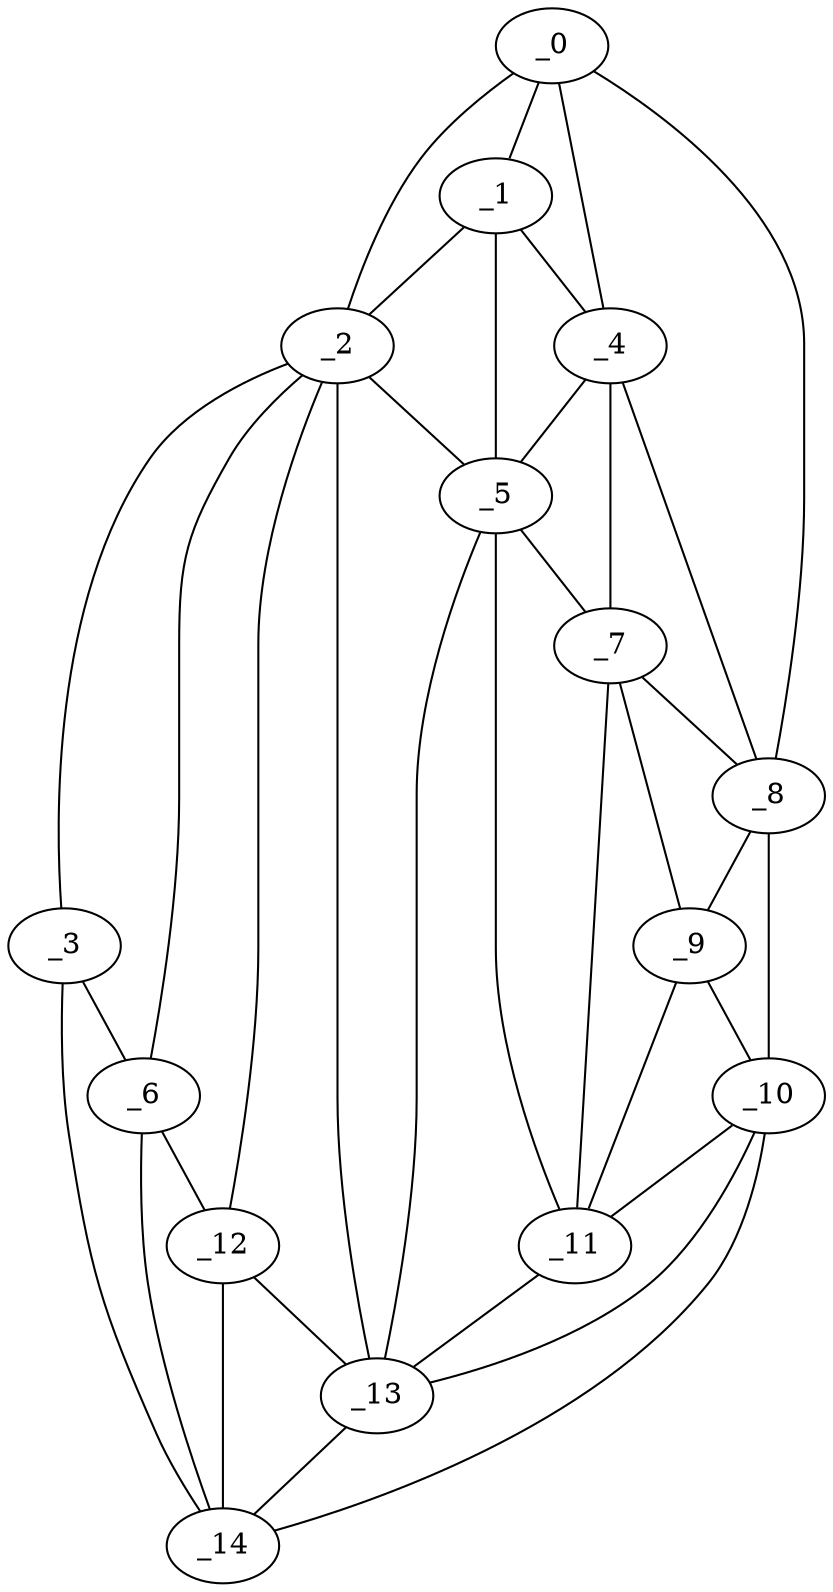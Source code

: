 graph "obj17__150.gxl" {
	_0	 [x=32,
		y=117];
	_1	 [x=39,
		y=105];
	_0 -- _1	 [valence=2];
	_2	 [x=42,
		y=33];
	_0 -- _2	 [valence=1];
	_4	 [x=48,
		y=104];
	_0 -- _4	 [valence=2];
	_8	 [x=73,
		y=124];
	_0 -- _8	 [valence=1];
	_1 -- _2	 [valence=2];
	_1 -- _4	 [valence=2];
	_5	 [x=52,
		y=84];
	_1 -- _5	 [valence=2];
	_3	 [x=47,
		y=10];
	_2 -- _3	 [valence=1];
	_2 -- _5	 [valence=2];
	_6	 [x=57,
		y=9];
	_2 -- _6	 [valence=2];
	_12	 [x=84,
		y=6];
	_2 -- _12	 [valence=2];
	_13	 [x=84,
		y=72];
	_2 -- _13	 [valence=2];
	_3 -- _6	 [valence=1];
	_14	 [x=93,
		y=3];
	_3 -- _14	 [valence=1];
	_4 -- _5	 [valence=2];
	_7	 [x=71,
		y=99];
	_4 -- _7	 [valence=2];
	_4 -- _8	 [valence=1];
	_5 -- _7	 [valence=1];
	_11	 [x=82,
		y=85];
	_5 -- _11	 [valence=2];
	_5 -- _13	 [valence=1];
	_6 -- _12	 [valence=2];
	_6 -- _14	 [valence=1];
	_7 -- _8	 [valence=2];
	_9	 [x=79,
		y=100];
	_7 -- _9	 [valence=1];
	_7 -- _11	 [valence=1];
	_8 -- _9	 [valence=2];
	_10	 [x=81,
		y=123];
	_8 -- _10	 [valence=1];
	_9 -- _10	 [valence=1];
	_9 -- _11	 [valence=2];
	_10 -- _11	 [valence=2];
	_10 -- _13	 [valence=2];
	_10 -- _14	 [valence=1];
	_11 -- _13	 [valence=2];
	_12 -- _13	 [valence=2];
	_12 -- _14	 [valence=2];
	_13 -- _14	 [valence=1];
}
